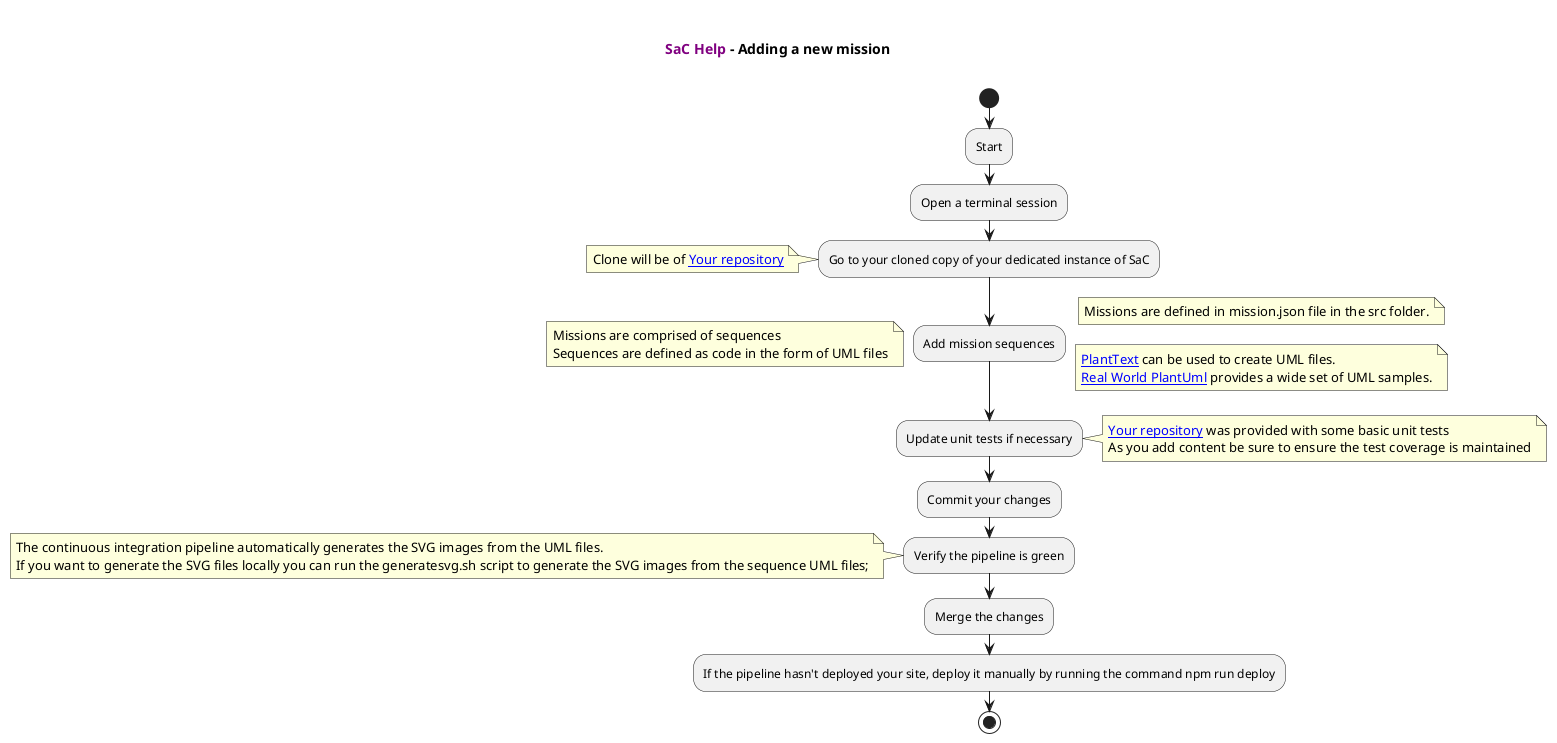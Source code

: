 @startuml

title

  <font color=purple><b>SaC Help</b></font> - Adding a new mission

end title

start
:Start;
:Open a terminal session;
:Go to your cloned copy of your dedicated instance of SaC;
note left
 Clone will be of [[https://github.com/your_organization/your_repository{Right click to open in a new window or a new tab} Your repository]]
end note
:Add mission sequences;
note right
  Missions are defined in mission.json file in the src folder.
end note
note left
  Missions are comprised of sequences
  Sequences are defined as code in the form of UML files
end note
note right
  [[https://www.planttext.com/{Right click to open PlantText in a new window or a new tab} PlantText]] can be used to create UML files.
  [[https://real-world-plantuml.com{Right click to open Real World PlantUml in a new window or a new tab} Real World PlantUml]] provides a wide set of UML samples.
end note
:Update unit tests if necessary;
note right
  [[https://github.com/your_organization/your_repository{Right click to open in a new window or a new tab} Your repository]] was provided with some basic unit tests
  As you add content be sure to ensure the test coverage is maintained
end note
:Commit your changes;
:Verify the pipeline is green;
note left
  The continuous integration pipeline automatically generates the SVG images from the UML files.
  If you want to generate the SVG files locally you can run the generatesvg.sh script to generate the SVG images from the sequence UML files;
end note
:Merge the changes;
:If the pipeline hasn't deployed your site, deploy it manually by running the command npm run deploy;
stop
@enduml
